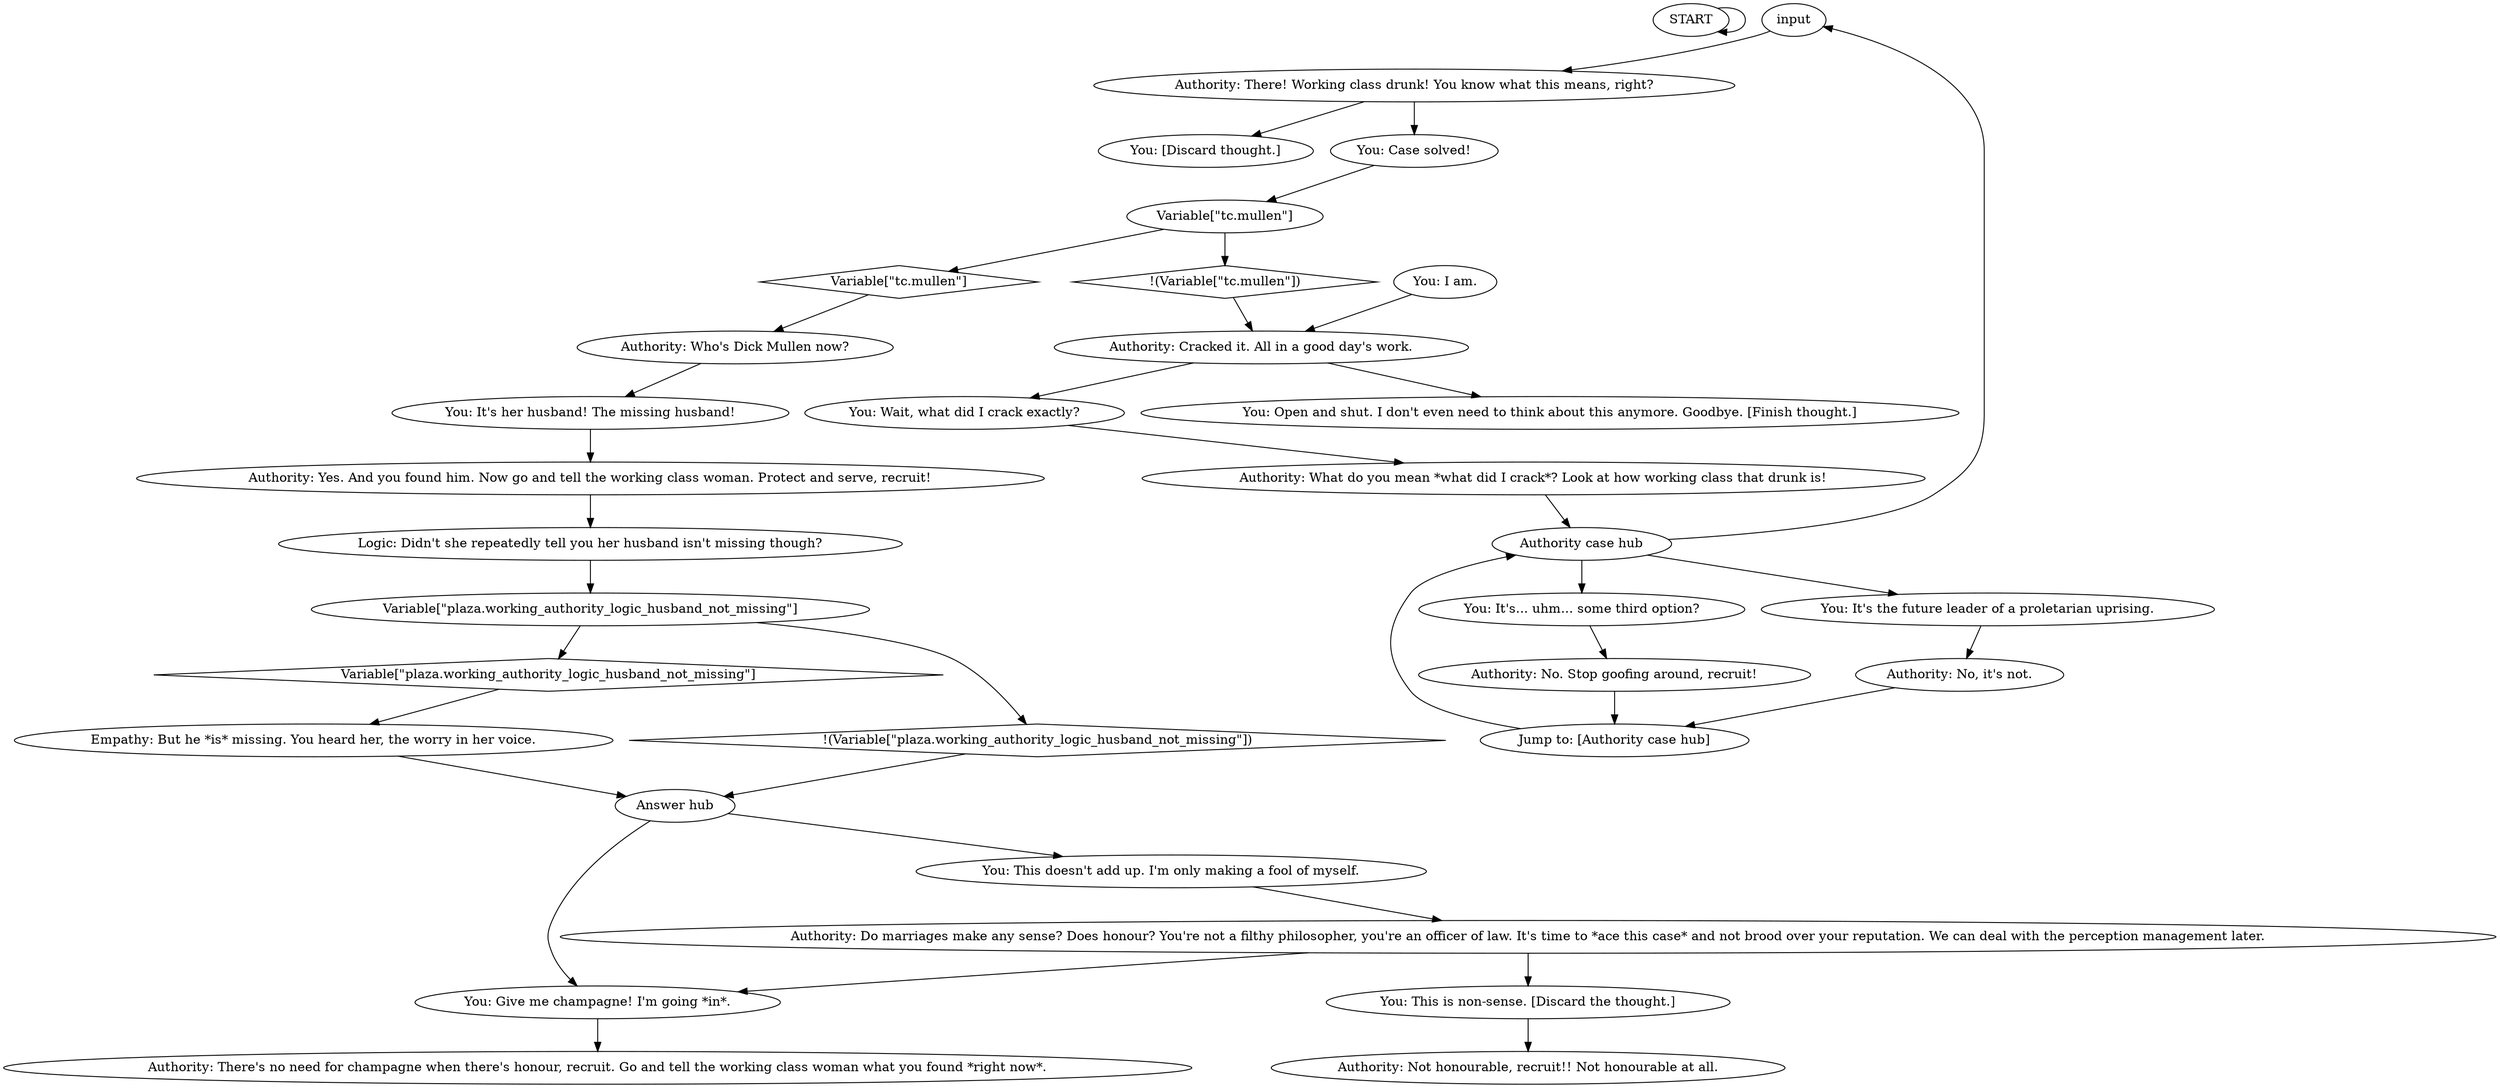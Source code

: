 # PLAZA ORB / working class husband
# AUTHORITY: It's a working class woman's drunk husband.
# ==================================================
digraph G {
	  0 [label="START"];
	  1 [label="input"];
	  2 [label="You: It's her husband! The missing husband!"];
	  3 [label="You: I am."];
	  4 [label="Authority: Not honourable, recruit!! Not honourable at all."];
	  5 [label="You: This is non-sense. [Discard the thought.]"];
	  6 [label="Authority: No. Stop goofing around, recruit!"];
	  7 [label="You: [Discard thought.]"];
	  8 [label="Authority: Cracked it. All in a good day's work."];
	  9 [label="You: Give me champagne! I'm going *in*."];
	  10 [label="Variable[\"tc.mullen\"]"];
	  11 [label="Variable[\"tc.mullen\"]", shape=diamond];
	  12 [label="!(Variable[\"tc.mullen\"])", shape=diamond];
	  13 [label="You: Case solved!"];
	  14 [label="Empathy: But he *is* missing. You heard her, the worry in her voice."];
	  15 [label="Authority: There! Working class drunk! You know what this means, right?"];
	  16 [label="Logic: Didn't she repeatedly tell you her husband isn't missing though?"];
	  17 [label="Variable[\"plaza.working_authority_logic_husband_not_missing\"]"];
	  18 [label="Variable[\"plaza.working_authority_logic_husband_not_missing\"]", shape=diamond];
	  19 [label="!(Variable[\"plaza.working_authority_logic_husband_not_missing\"])", shape=diamond];
	  20 [label="You: Wait, what did I crack exactly?"];
	  21 [label="You: It's... uhm... some third option?"];
	  22 [label="Jump to: [Authority case hub]"];
	  23 [label="Authority: Yes. And you found him. Now go and tell the working class woman. Protect and serve, recruit!"];
	  24 [label="You: This doesn't add up. I'm only making a fool of myself."];
	  25 [label="Authority: There's no need for champagne when there's honour, recruit. Go and tell the working class woman what you found *right now*."];
	  26 [label="You: It's the future leader of a proletarian uprising."];
	  27 [label="You: Open and shut. I don't even need to think about this anymore. Goodbye. [Finish thought.]"];
	  28 [label="Authority case hub"];
	  29 [label="Answer hub"];
	  30 [label="Authority: What do you mean *what did I crack*? Look at how working class that drunk is!"];
	  31 [label="Authority: No, it's not."];
	  32 [label="Authority: Who's Dick Mullen now?"];
	  33 [label="Authority: Do marriages make any sense? Does honour? You're not a filthy philosopher, you're an officer of law. It's time to *ace this case* and not brood over your reputation. We can deal with the perception management later."];
	  0 -> 0
	  1 -> 15
	  2 -> 23
	  3 -> 8
	  5 -> 4
	  6 -> 22
	  8 -> 27
	  8 -> 20
	  9 -> 25
	  10 -> 11
	  10 -> 12
	  11 -> 32
	  12 -> 8
	  13 -> 10
	  14 -> 29
	  15 -> 13
	  15 -> 7
	  16 -> 17
	  17 -> 18
	  17 -> 19
	  18 -> 14
	  19 -> 29
	  20 -> 30
	  21 -> 6
	  22 -> 28
	  23 -> 16
	  24 -> 33
	  26 -> 31
	  28 -> 1
	  28 -> 26
	  28 -> 21
	  29 -> 24
	  29 -> 9
	  30 -> 28
	  31 -> 22
	  32 -> 2
	  33 -> 9
	  33 -> 5
}

